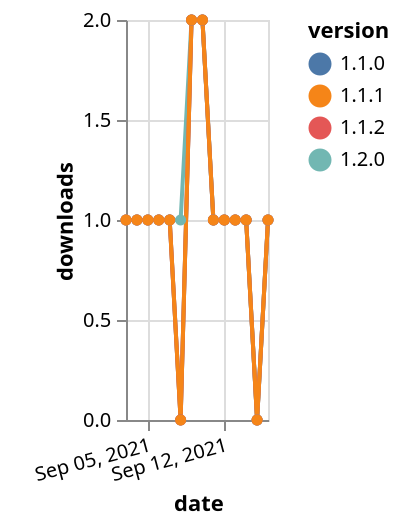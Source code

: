 {"$schema": "https://vega.github.io/schema/vega-lite/v5.json", "description": "A simple bar chart with embedded data.", "data": {"values": [{"date": "2021-09-03", "total": 222, "delta": 1, "version": "1.1.0"}, {"date": "2021-09-04", "total": 223, "delta": 1, "version": "1.1.0"}, {"date": "2021-09-05", "total": 224, "delta": 1, "version": "1.1.0"}, {"date": "2021-09-06", "total": 225, "delta": 1, "version": "1.1.0"}, {"date": "2021-09-07", "total": 226, "delta": 1, "version": "1.1.0"}, {"date": "2021-09-08", "total": 226, "delta": 0, "version": "1.1.0"}, {"date": "2021-09-09", "total": 228, "delta": 2, "version": "1.1.0"}, {"date": "2021-09-10", "total": 230, "delta": 2, "version": "1.1.0"}, {"date": "2021-09-11", "total": 231, "delta": 1, "version": "1.1.0"}, {"date": "2021-09-12", "total": 232, "delta": 1, "version": "1.1.0"}, {"date": "2021-09-13", "total": 233, "delta": 1, "version": "1.1.0"}, {"date": "2021-09-14", "total": 234, "delta": 1, "version": "1.1.0"}, {"date": "2021-09-15", "total": 234, "delta": 0, "version": "1.1.0"}, {"date": "2021-09-16", "total": 235, "delta": 1, "version": "1.1.0"}, {"date": "2021-09-03", "total": 275, "delta": 1, "version": "1.2.0"}, {"date": "2021-09-04", "total": 276, "delta": 1, "version": "1.2.0"}, {"date": "2021-09-05", "total": 277, "delta": 1, "version": "1.2.0"}, {"date": "2021-09-06", "total": 278, "delta": 1, "version": "1.2.0"}, {"date": "2021-09-07", "total": 279, "delta": 1, "version": "1.2.0"}, {"date": "2021-09-08", "total": 280, "delta": 1, "version": "1.2.0"}, {"date": "2021-09-09", "total": 282, "delta": 2, "version": "1.2.0"}, {"date": "2021-09-10", "total": 284, "delta": 2, "version": "1.2.0"}, {"date": "2021-09-11", "total": 285, "delta": 1, "version": "1.2.0"}, {"date": "2021-09-12", "total": 286, "delta": 1, "version": "1.2.0"}, {"date": "2021-09-13", "total": 287, "delta": 1, "version": "1.2.0"}, {"date": "2021-09-14", "total": 288, "delta": 1, "version": "1.2.0"}, {"date": "2021-09-15", "total": 288, "delta": 0, "version": "1.2.0"}, {"date": "2021-09-16", "total": 289, "delta": 1, "version": "1.2.0"}, {"date": "2021-09-03", "total": 221, "delta": 1, "version": "1.1.2"}, {"date": "2021-09-04", "total": 222, "delta": 1, "version": "1.1.2"}, {"date": "2021-09-05", "total": 223, "delta": 1, "version": "1.1.2"}, {"date": "2021-09-06", "total": 224, "delta": 1, "version": "1.1.2"}, {"date": "2021-09-07", "total": 225, "delta": 1, "version": "1.1.2"}, {"date": "2021-09-08", "total": 225, "delta": 0, "version": "1.1.2"}, {"date": "2021-09-09", "total": 227, "delta": 2, "version": "1.1.2"}, {"date": "2021-09-10", "total": 229, "delta": 2, "version": "1.1.2"}, {"date": "2021-09-11", "total": 230, "delta": 1, "version": "1.1.2"}, {"date": "2021-09-12", "total": 231, "delta": 1, "version": "1.1.2"}, {"date": "2021-09-13", "total": 232, "delta": 1, "version": "1.1.2"}, {"date": "2021-09-14", "total": 233, "delta": 1, "version": "1.1.2"}, {"date": "2021-09-15", "total": 233, "delta": 0, "version": "1.1.2"}, {"date": "2021-09-16", "total": 234, "delta": 1, "version": "1.1.2"}, {"date": "2021-09-03", "total": 222, "delta": 1, "version": "1.1.1"}, {"date": "2021-09-04", "total": 223, "delta": 1, "version": "1.1.1"}, {"date": "2021-09-05", "total": 224, "delta": 1, "version": "1.1.1"}, {"date": "2021-09-06", "total": 225, "delta": 1, "version": "1.1.1"}, {"date": "2021-09-07", "total": 226, "delta": 1, "version": "1.1.1"}, {"date": "2021-09-08", "total": 226, "delta": 0, "version": "1.1.1"}, {"date": "2021-09-09", "total": 228, "delta": 2, "version": "1.1.1"}, {"date": "2021-09-10", "total": 230, "delta": 2, "version": "1.1.1"}, {"date": "2021-09-11", "total": 231, "delta": 1, "version": "1.1.1"}, {"date": "2021-09-12", "total": 232, "delta": 1, "version": "1.1.1"}, {"date": "2021-09-13", "total": 233, "delta": 1, "version": "1.1.1"}, {"date": "2021-09-14", "total": 234, "delta": 1, "version": "1.1.1"}, {"date": "2021-09-15", "total": 234, "delta": 0, "version": "1.1.1"}, {"date": "2021-09-16", "total": 235, "delta": 1, "version": "1.1.1"}]}, "width": "container", "mark": {"type": "line", "point": {"filled": true}}, "encoding": {"x": {"field": "date", "type": "temporal", "timeUnit": "yearmonthdate", "title": "date", "axis": {"labelAngle": -15}}, "y": {"field": "delta", "type": "quantitative", "title": "downloads"}, "color": {"field": "version", "type": "nominal"}, "tooltip": {"field": "delta"}}}